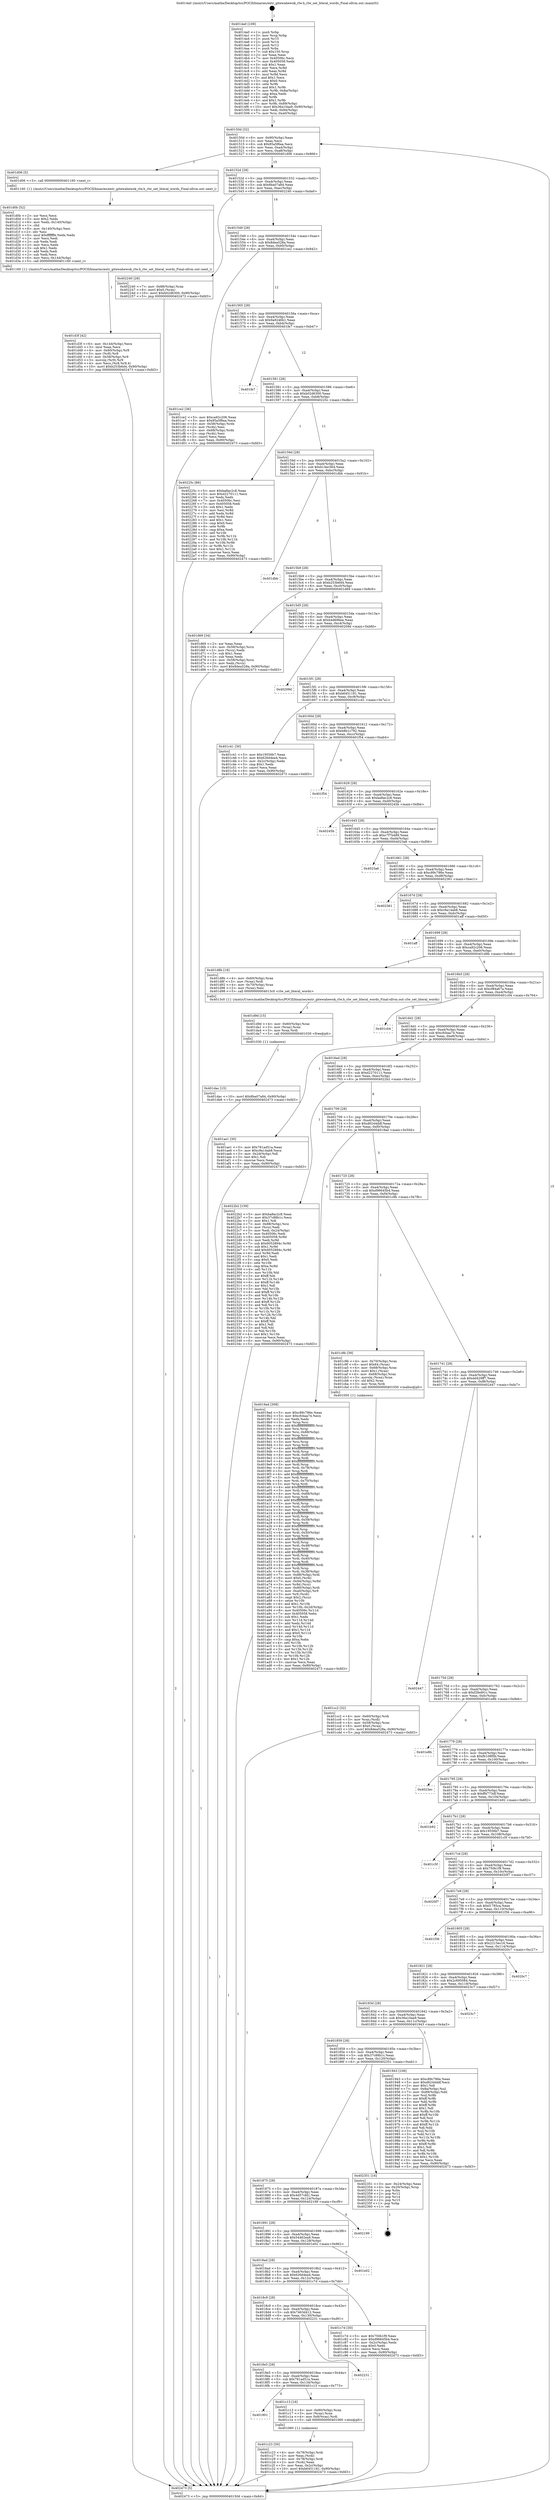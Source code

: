 digraph "0x4014a0" {
  label = "0x4014a0 (/mnt/c/Users/mathe/Desktop/tcc/POCII/binaries/extr_gitewahewok_rlw.h_rlw_set_literal_words_Final-ollvm.out::main(0))"
  labelloc = "t"
  node[shape=record]

  Entry [label="",width=0.3,height=0.3,shape=circle,fillcolor=black,style=filled]
  "0x40150d" [label="{
     0x40150d [32]\l
     | [instrs]\l
     &nbsp;&nbsp;0x40150d \<+6\>: mov -0x90(%rbp),%eax\l
     &nbsp;&nbsp;0x401513 \<+2\>: mov %eax,%ecx\l
     &nbsp;&nbsp;0x401515 \<+6\>: sub $0x85a5f6ea,%ecx\l
     &nbsp;&nbsp;0x40151b \<+6\>: mov %eax,-0xa4(%rbp)\l
     &nbsp;&nbsp;0x401521 \<+6\>: mov %ecx,-0xa8(%rbp)\l
     &nbsp;&nbsp;0x401527 \<+6\>: je 0000000000401d06 \<main+0x866\>\l
  }"]
  "0x401d06" [label="{
     0x401d06 [5]\l
     | [instrs]\l
     &nbsp;&nbsp;0x401d06 \<+5\>: call 0000000000401160 \<next_i\>\l
     | [calls]\l
     &nbsp;&nbsp;0x401160 \{1\} (/mnt/c/Users/mathe/Desktop/tcc/POCII/binaries/extr_gitewahewok_rlw.h_rlw_set_literal_words_Final-ollvm.out::next_i)\l
  }"]
  "0x40152d" [label="{
     0x40152d [28]\l
     | [instrs]\l
     &nbsp;&nbsp;0x40152d \<+5\>: jmp 0000000000401532 \<main+0x92\>\l
     &nbsp;&nbsp;0x401532 \<+6\>: mov -0xa4(%rbp),%eax\l
     &nbsp;&nbsp;0x401538 \<+5\>: sub $0x8ba07a84,%eax\l
     &nbsp;&nbsp;0x40153d \<+6\>: mov %eax,-0xac(%rbp)\l
     &nbsp;&nbsp;0x401543 \<+6\>: je 0000000000402240 \<main+0xda0\>\l
  }"]
  Exit [label="",width=0.3,height=0.3,shape=circle,fillcolor=black,style=filled,peripheries=2]
  "0x402240" [label="{
     0x402240 [28]\l
     | [instrs]\l
     &nbsp;&nbsp;0x402240 \<+7\>: mov -0x88(%rbp),%rax\l
     &nbsp;&nbsp;0x402247 \<+6\>: movl $0x0,(%rax)\l
     &nbsp;&nbsp;0x40224d \<+10\>: movl $0xb02d6300,-0x90(%rbp)\l
     &nbsp;&nbsp;0x402257 \<+5\>: jmp 0000000000402473 \<main+0xfd3\>\l
  }"]
  "0x401549" [label="{
     0x401549 [28]\l
     | [instrs]\l
     &nbsp;&nbsp;0x401549 \<+5\>: jmp 000000000040154e \<main+0xae\>\l
     &nbsp;&nbsp;0x40154e \<+6\>: mov -0xa4(%rbp),%eax\l
     &nbsp;&nbsp;0x401554 \<+5\>: sub $0x8dea528a,%eax\l
     &nbsp;&nbsp;0x401559 \<+6\>: mov %eax,-0xb0(%rbp)\l
     &nbsp;&nbsp;0x40155f \<+6\>: je 0000000000401ce2 \<main+0x842\>\l
  }"]
  "0x401dac" [label="{
     0x401dac [15]\l
     | [instrs]\l
     &nbsp;&nbsp;0x401dac \<+10\>: movl $0x8ba07a84,-0x90(%rbp)\l
     &nbsp;&nbsp;0x401db6 \<+5\>: jmp 0000000000402473 \<main+0xfd3\>\l
  }"]
  "0x401ce2" [label="{
     0x401ce2 [36]\l
     | [instrs]\l
     &nbsp;&nbsp;0x401ce2 \<+5\>: mov $0xca92c206,%eax\l
     &nbsp;&nbsp;0x401ce7 \<+5\>: mov $0x85a5f6ea,%ecx\l
     &nbsp;&nbsp;0x401cec \<+4\>: mov -0x58(%rbp),%rdx\l
     &nbsp;&nbsp;0x401cf0 \<+2\>: mov (%rdx),%esi\l
     &nbsp;&nbsp;0x401cf2 \<+4\>: mov -0x68(%rbp),%rdx\l
     &nbsp;&nbsp;0x401cf6 \<+2\>: cmp (%rdx),%esi\l
     &nbsp;&nbsp;0x401cf8 \<+3\>: cmovl %ecx,%eax\l
     &nbsp;&nbsp;0x401cfb \<+6\>: mov %eax,-0x90(%rbp)\l
     &nbsp;&nbsp;0x401d01 \<+5\>: jmp 0000000000402473 \<main+0xfd3\>\l
  }"]
  "0x401565" [label="{
     0x401565 [28]\l
     | [instrs]\l
     &nbsp;&nbsp;0x401565 \<+5\>: jmp 000000000040156a \<main+0xca\>\l
     &nbsp;&nbsp;0x40156a \<+6\>: mov -0xa4(%rbp),%eax\l
     &nbsp;&nbsp;0x401570 \<+5\>: sub $0x9a9246b1,%eax\l
     &nbsp;&nbsp;0x401575 \<+6\>: mov %eax,-0xb4(%rbp)\l
     &nbsp;&nbsp;0x40157b \<+6\>: je 0000000000401fe7 \<main+0xb47\>\l
  }"]
  "0x401d9d" [label="{
     0x401d9d [15]\l
     | [instrs]\l
     &nbsp;&nbsp;0x401d9d \<+4\>: mov -0x60(%rbp),%rax\l
     &nbsp;&nbsp;0x401da1 \<+3\>: mov (%rax),%rax\l
     &nbsp;&nbsp;0x401da4 \<+3\>: mov %rax,%rdi\l
     &nbsp;&nbsp;0x401da7 \<+5\>: call 0000000000401030 \<free@plt\>\l
     | [calls]\l
     &nbsp;&nbsp;0x401030 \{1\} (unknown)\l
  }"]
  "0x401fe7" [label="{
     0x401fe7\l
  }", style=dashed]
  "0x401581" [label="{
     0x401581 [28]\l
     | [instrs]\l
     &nbsp;&nbsp;0x401581 \<+5\>: jmp 0000000000401586 \<main+0xe6\>\l
     &nbsp;&nbsp;0x401586 \<+6\>: mov -0xa4(%rbp),%eax\l
     &nbsp;&nbsp;0x40158c \<+5\>: sub $0xb02d6300,%eax\l
     &nbsp;&nbsp;0x401591 \<+6\>: mov %eax,-0xb8(%rbp)\l
     &nbsp;&nbsp;0x401597 \<+6\>: je 000000000040225c \<main+0xdbc\>\l
  }"]
  "0x401d3f" [label="{
     0x401d3f [42]\l
     | [instrs]\l
     &nbsp;&nbsp;0x401d3f \<+6\>: mov -0x144(%rbp),%ecx\l
     &nbsp;&nbsp;0x401d45 \<+3\>: imul %eax,%ecx\l
     &nbsp;&nbsp;0x401d48 \<+4\>: mov -0x60(%rbp),%r8\l
     &nbsp;&nbsp;0x401d4c \<+3\>: mov (%r8),%r8\l
     &nbsp;&nbsp;0x401d4f \<+4\>: mov -0x58(%rbp),%r9\l
     &nbsp;&nbsp;0x401d53 \<+3\>: movslq (%r9),%r9\l
     &nbsp;&nbsp;0x401d56 \<+4\>: mov %ecx,(%r8,%r9,4)\l
     &nbsp;&nbsp;0x401d5a \<+10\>: movl $0xb253b6d4,-0x90(%rbp)\l
     &nbsp;&nbsp;0x401d64 \<+5\>: jmp 0000000000402473 \<main+0xfd3\>\l
  }"]
  "0x40225c" [label="{
     0x40225c [86]\l
     | [instrs]\l
     &nbsp;&nbsp;0x40225c \<+5\>: mov $0xba8ac2c8,%eax\l
     &nbsp;&nbsp;0x402261 \<+5\>: mov $0xd2270111,%ecx\l
     &nbsp;&nbsp;0x402266 \<+2\>: xor %edx,%edx\l
     &nbsp;&nbsp;0x402268 \<+7\>: mov 0x40506c,%esi\l
     &nbsp;&nbsp;0x40226f \<+7\>: mov 0x405058,%edi\l
     &nbsp;&nbsp;0x402276 \<+3\>: sub $0x1,%edx\l
     &nbsp;&nbsp;0x402279 \<+3\>: mov %esi,%r8d\l
     &nbsp;&nbsp;0x40227c \<+3\>: add %edx,%r8d\l
     &nbsp;&nbsp;0x40227f \<+4\>: imul %r8d,%esi\l
     &nbsp;&nbsp;0x402283 \<+3\>: and $0x1,%esi\l
     &nbsp;&nbsp;0x402286 \<+3\>: cmp $0x0,%esi\l
     &nbsp;&nbsp;0x402289 \<+4\>: sete %r9b\l
     &nbsp;&nbsp;0x40228d \<+3\>: cmp $0xa,%edi\l
     &nbsp;&nbsp;0x402290 \<+4\>: setl %r10b\l
     &nbsp;&nbsp;0x402294 \<+3\>: mov %r9b,%r11b\l
     &nbsp;&nbsp;0x402297 \<+3\>: and %r10b,%r11b\l
     &nbsp;&nbsp;0x40229a \<+3\>: xor %r10b,%r9b\l
     &nbsp;&nbsp;0x40229d \<+3\>: or %r9b,%r11b\l
     &nbsp;&nbsp;0x4022a0 \<+4\>: test $0x1,%r11b\l
     &nbsp;&nbsp;0x4022a4 \<+3\>: cmovne %ecx,%eax\l
     &nbsp;&nbsp;0x4022a7 \<+6\>: mov %eax,-0x90(%rbp)\l
     &nbsp;&nbsp;0x4022ad \<+5\>: jmp 0000000000402473 \<main+0xfd3\>\l
  }"]
  "0x40159d" [label="{
     0x40159d [28]\l
     | [instrs]\l
     &nbsp;&nbsp;0x40159d \<+5\>: jmp 00000000004015a2 \<main+0x102\>\l
     &nbsp;&nbsp;0x4015a2 \<+6\>: mov -0xa4(%rbp),%eax\l
     &nbsp;&nbsp;0x4015a8 \<+5\>: sub $0xb14ec564,%eax\l
     &nbsp;&nbsp;0x4015ad \<+6\>: mov %eax,-0xbc(%rbp)\l
     &nbsp;&nbsp;0x4015b3 \<+6\>: je 0000000000401dbb \<main+0x91b\>\l
  }"]
  "0x401d0b" [label="{
     0x401d0b [52]\l
     | [instrs]\l
     &nbsp;&nbsp;0x401d0b \<+2\>: xor %ecx,%ecx\l
     &nbsp;&nbsp;0x401d0d \<+5\>: mov $0x2,%edx\l
     &nbsp;&nbsp;0x401d12 \<+6\>: mov %edx,-0x140(%rbp)\l
     &nbsp;&nbsp;0x401d18 \<+1\>: cltd\l
     &nbsp;&nbsp;0x401d19 \<+6\>: mov -0x140(%rbp),%esi\l
     &nbsp;&nbsp;0x401d1f \<+2\>: idiv %esi\l
     &nbsp;&nbsp;0x401d21 \<+6\>: imul $0xfffffffe,%edx,%edx\l
     &nbsp;&nbsp;0x401d27 \<+2\>: mov %ecx,%edi\l
     &nbsp;&nbsp;0x401d29 \<+2\>: sub %edx,%edi\l
     &nbsp;&nbsp;0x401d2b \<+2\>: mov %ecx,%edx\l
     &nbsp;&nbsp;0x401d2d \<+3\>: sub $0x1,%edx\l
     &nbsp;&nbsp;0x401d30 \<+2\>: add %edx,%edi\l
     &nbsp;&nbsp;0x401d32 \<+2\>: sub %edi,%ecx\l
     &nbsp;&nbsp;0x401d34 \<+6\>: mov %ecx,-0x144(%rbp)\l
     &nbsp;&nbsp;0x401d3a \<+5\>: call 0000000000401160 \<next_i\>\l
     | [calls]\l
     &nbsp;&nbsp;0x401160 \{1\} (/mnt/c/Users/mathe/Desktop/tcc/POCII/binaries/extr_gitewahewok_rlw.h_rlw_set_literal_words_Final-ollvm.out::next_i)\l
  }"]
  "0x401dbb" [label="{
     0x401dbb\l
  }", style=dashed]
  "0x4015b9" [label="{
     0x4015b9 [28]\l
     | [instrs]\l
     &nbsp;&nbsp;0x4015b9 \<+5\>: jmp 00000000004015be \<main+0x11e\>\l
     &nbsp;&nbsp;0x4015be \<+6\>: mov -0xa4(%rbp),%eax\l
     &nbsp;&nbsp;0x4015c4 \<+5\>: sub $0xb253b6d4,%eax\l
     &nbsp;&nbsp;0x4015c9 \<+6\>: mov %eax,-0xc0(%rbp)\l
     &nbsp;&nbsp;0x4015cf \<+6\>: je 0000000000401d69 \<main+0x8c9\>\l
  }"]
  "0x401cc2" [label="{
     0x401cc2 [32]\l
     | [instrs]\l
     &nbsp;&nbsp;0x401cc2 \<+4\>: mov -0x60(%rbp),%rdi\l
     &nbsp;&nbsp;0x401cc6 \<+3\>: mov %rax,(%rdi)\l
     &nbsp;&nbsp;0x401cc9 \<+4\>: mov -0x58(%rbp),%rax\l
     &nbsp;&nbsp;0x401ccd \<+6\>: movl $0x0,(%rax)\l
     &nbsp;&nbsp;0x401cd3 \<+10\>: movl $0x8dea528a,-0x90(%rbp)\l
     &nbsp;&nbsp;0x401cdd \<+5\>: jmp 0000000000402473 \<main+0xfd3\>\l
  }"]
  "0x401d69" [label="{
     0x401d69 [34]\l
     | [instrs]\l
     &nbsp;&nbsp;0x401d69 \<+2\>: xor %eax,%eax\l
     &nbsp;&nbsp;0x401d6b \<+4\>: mov -0x58(%rbp),%rcx\l
     &nbsp;&nbsp;0x401d6f \<+2\>: mov (%rcx),%edx\l
     &nbsp;&nbsp;0x401d71 \<+3\>: sub $0x1,%eax\l
     &nbsp;&nbsp;0x401d74 \<+2\>: sub %eax,%edx\l
     &nbsp;&nbsp;0x401d76 \<+4\>: mov -0x58(%rbp),%rcx\l
     &nbsp;&nbsp;0x401d7a \<+2\>: mov %edx,(%rcx)\l
     &nbsp;&nbsp;0x401d7c \<+10\>: movl $0x8dea528a,-0x90(%rbp)\l
     &nbsp;&nbsp;0x401d86 \<+5\>: jmp 0000000000402473 \<main+0xfd3\>\l
  }"]
  "0x4015d5" [label="{
     0x4015d5 [28]\l
     | [instrs]\l
     &nbsp;&nbsp;0x4015d5 \<+5\>: jmp 00000000004015da \<main+0x13a\>\l
     &nbsp;&nbsp;0x4015da \<+6\>: mov -0xa4(%rbp),%eax\l
     &nbsp;&nbsp;0x4015e0 \<+5\>: sub $0xb4d69bee,%eax\l
     &nbsp;&nbsp;0x4015e5 \<+6\>: mov %eax,-0xc4(%rbp)\l
     &nbsp;&nbsp;0x4015eb \<+6\>: je 000000000040209d \<main+0xbfd\>\l
  }"]
  "0x401c23" [label="{
     0x401c23 [30]\l
     | [instrs]\l
     &nbsp;&nbsp;0x401c23 \<+4\>: mov -0x78(%rbp),%rdi\l
     &nbsp;&nbsp;0x401c27 \<+2\>: mov %eax,(%rdi)\l
     &nbsp;&nbsp;0x401c29 \<+4\>: mov -0x78(%rbp),%rdi\l
     &nbsp;&nbsp;0x401c2d \<+2\>: mov (%rdi),%eax\l
     &nbsp;&nbsp;0x401c2f \<+3\>: mov %eax,-0x2c(%rbp)\l
     &nbsp;&nbsp;0x401c32 \<+10\>: movl $0xb6451181,-0x90(%rbp)\l
     &nbsp;&nbsp;0x401c3c \<+5\>: jmp 0000000000402473 \<main+0xfd3\>\l
  }"]
  "0x40209d" [label="{
     0x40209d\l
  }", style=dashed]
  "0x4015f1" [label="{
     0x4015f1 [28]\l
     | [instrs]\l
     &nbsp;&nbsp;0x4015f1 \<+5\>: jmp 00000000004015f6 \<main+0x156\>\l
     &nbsp;&nbsp;0x4015f6 \<+6\>: mov -0xa4(%rbp),%eax\l
     &nbsp;&nbsp;0x4015fc \<+5\>: sub $0xb6451181,%eax\l
     &nbsp;&nbsp;0x401601 \<+6\>: mov %eax,-0xc8(%rbp)\l
     &nbsp;&nbsp;0x401607 \<+6\>: je 0000000000401c41 \<main+0x7a1\>\l
  }"]
  "0x401901" [label="{
     0x401901\l
  }", style=dashed]
  "0x401c41" [label="{
     0x401c41 [30]\l
     | [instrs]\l
     &nbsp;&nbsp;0x401c41 \<+5\>: mov $0x19556b7,%eax\l
     &nbsp;&nbsp;0x401c46 \<+5\>: mov $0x626d4ea4,%ecx\l
     &nbsp;&nbsp;0x401c4b \<+3\>: mov -0x2c(%rbp),%edx\l
     &nbsp;&nbsp;0x401c4e \<+3\>: cmp $0x1,%edx\l
     &nbsp;&nbsp;0x401c51 \<+3\>: cmovl %ecx,%eax\l
     &nbsp;&nbsp;0x401c54 \<+6\>: mov %eax,-0x90(%rbp)\l
     &nbsp;&nbsp;0x401c5a \<+5\>: jmp 0000000000402473 \<main+0xfd3\>\l
  }"]
  "0x40160d" [label="{
     0x40160d [28]\l
     | [instrs]\l
     &nbsp;&nbsp;0x40160d \<+5\>: jmp 0000000000401612 \<main+0x172\>\l
     &nbsp;&nbsp;0x401612 \<+6\>: mov -0xa4(%rbp),%eax\l
     &nbsp;&nbsp;0x401618 \<+5\>: sub $0xb8b1c792,%eax\l
     &nbsp;&nbsp;0x40161d \<+6\>: mov %eax,-0xcc(%rbp)\l
     &nbsp;&nbsp;0x401623 \<+6\>: je 0000000000401f54 \<main+0xab4\>\l
  }"]
  "0x401c13" [label="{
     0x401c13 [16]\l
     | [instrs]\l
     &nbsp;&nbsp;0x401c13 \<+4\>: mov -0x80(%rbp),%rax\l
     &nbsp;&nbsp;0x401c17 \<+3\>: mov (%rax),%rax\l
     &nbsp;&nbsp;0x401c1a \<+4\>: mov 0x8(%rax),%rdi\l
     &nbsp;&nbsp;0x401c1e \<+5\>: call 0000000000401060 \<atoi@plt\>\l
     | [calls]\l
     &nbsp;&nbsp;0x401060 \{1\} (unknown)\l
  }"]
  "0x401f54" [label="{
     0x401f54\l
  }", style=dashed]
  "0x401629" [label="{
     0x401629 [28]\l
     | [instrs]\l
     &nbsp;&nbsp;0x401629 \<+5\>: jmp 000000000040162e \<main+0x18e\>\l
     &nbsp;&nbsp;0x40162e \<+6\>: mov -0xa4(%rbp),%eax\l
     &nbsp;&nbsp;0x401634 \<+5\>: sub $0xba8ac2c8,%eax\l
     &nbsp;&nbsp;0x401639 \<+6\>: mov %eax,-0xd0(%rbp)\l
     &nbsp;&nbsp;0x40163f \<+6\>: je 000000000040245b \<main+0xfbb\>\l
  }"]
  "0x4018e5" [label="{
     0x4018e5 [28]\l
     | [instrs]\l
     &nbsp;&nbsp;0x4018e5 \<+5\>: jmp 00000000004018ea \<main+0x44a\>\l
     &nbsp;&nbsp;0x4018ea \<+6\>: mov -0xa4(%rbp),%eax\l
     &nbsp;&nbsp;0x4018f0 \<+5\>: sub $0x781ad51a,%eax\l
     &nbsp;&nbsp;0x4018f5 \<+6\>: mov %eax,-0x134(%rbp)\l
     &nbsp;&nbsp;0x4018fb \<+6\>: je 0000000000401c13 \<main+0x773\>\l
  }"]
  "0x40245b" [label="{
     0x40245b\l
  }", style=dashed]
  "0x401645" [label="{
     0x401645 [28]\l
     | [instrs]\l
     &nbsp;&nbsp;0x401645 \<+5\>: jmp 000000000040164a \<main+0x1aa\>\l
     &nbsp;&nbsp;0x40164a \<+6\>: mov -0xa4(%rbp),%eax\l
     &nbsp;&nbsp;0x401650 \<+5\>: sub $0xc7f7b489,%eax\l
     &nbsp;&nbsp;0x401655 \<+6\>: mov %eax,-0xd4(%rbp)\l
     &nbsp;&nbsp;0x40165b \<+6\>: je 00000000004023a6 \<main+0xf06\>\l
  }"]
  "0x402231" [label="{
     0x402231\l
  }", style=dashed]
  "0x4023a6" [label="{
     0x4023a6\l
  }", style=dashed]
  "0x401661" [label="{
     0x401661 [28]\l
     | [instrs]\l
     &nbsp;&nbsp;0x401661 \<+5\>: jmp 0000000000401666 \<main+0x1c6\>\l
     &nbsp;&nbsp;0x401666 \<+6\>: mov -0xa4(%rbp),%eax\l
     &nbsp;&nbsp;0x40166c \<+5\>: sub $0xc89c786e,%eax\l
     &nbsp;&nbsp;0x401671 \<+6\>: mov %eax,-0xd8(%rbp)\l
     &nbsp;&nbsp;0x401677 \<+6\>: je 0000000000402361 \<main+0xec1\>\l
  }"]
  "0x4018c9" [label="{
     0x4018c9 [28]\l
     | [instrs]\l
     &nbsp;&nbsp;0x4018c9 \<+5\>: jmp 00000000004018ce \<main+0x42e\>\l
     &nbsp;&nbsp;0x4018ce \<+6\>: mov -0xa4(%rbp),%eax\l
     &nbsp;&nbsp;0x4018d4 \<+5\>: sub $0x7463d412,%eax\l
     &nbsp;&nbsp;0x4018d9 \<+6\>: mov %eax,-0x130(%rbp)\l
     &nbsp;&nbsp;0x4018df \<+6\>: je 0000000000402231 \<main+0xd91\>\l
  }"]
  "0x402361" [label="{
     0x402361\l
  }", style=dashed]
  "0x40167d" [label="{
     0x40167d [28]\l
     | [instrs]\l
     &nbsp;&nbsp;0x40167d \<+5\>: jmp 0000000000401682 \<main+0x1e2\>\l
     &nbsp;&nbsp;0x401682 \<+6\>: mov -0xa4(%rbp),%eax\l
     &nbsp;&nbsp;0x401688 \<+5\>: sub $0xc9a14ab8,%eax\l
     &nbsp;&nbsp;0x40168d \<+6\>: mov %eax,-0xdc(%rbp)\l
     &nbsp;&nbsp;0x401693 \<+6\>: je 0000000000401aff \<main+0x65f\>\l
  }"]
  "0x401c7d" [label="{
     0x401c7d [30]\l
     | [instrs]\l
     &nbsp;&nbsp;0x401c7d \<+5\>: mov $0x750b1f9,%eax\l
     &nbsp;&nbsp;0x401c82 \<+5\>: mov $0xd96645b4,%ecx\l
     &nbsp;&nbsp;0x401c87 \<+3\>: mov -0x2c(%rbp),%edx\l
     &nbsp;&nbsp;0x401c8a \<+3\>: cmp $0x0,%edx\l
     &nbsp;&nbsp;0x401c8d \<+3\>: cmove %ecx,%eax\l
     &nbsp;&nbsp;0x401c90 \<+6\>: mov %eax,-0x90(%rbp)\l
     &nbsp;&nbsp;0x401c96 \<+5\>: jmp 0000000000402473 \<main+0xfd3\>\l
  }"]
  "0x401aff" [label="{
     0x401aff\l
  }", style=dashed]
  "0x401699" [label="{
     0x401699 [28]\l
     | [instrs]\l
     &nbsp;&nbsp;0x401699 \<+5\>: jmp 000000000040169e \<main+0x1fe\>\l
     &nbsp;&nbsp;0x40169e \<+6\>: mov -0xa4(%rbp),%eax\l
     &nbsp;&nbsp;0x4016a4 \<+5\>: sub $0xca92c206,%eax\l
     &nbsp;&nbsp;0x4016a9 \<+6\>: mov %eax,-0xe0(%rbp)\l
     &nbsp;&nbsp;0x4016af \<+6\>: je 0000000000401d8b \<main+0x8eb\>\l
  }"]
  "0x4018ad" [label="{
     0x4018ad [28]\l
     | [instrs]\l
     &nbsp;&nbsp;0x4018ad \<+5\>: jmp 00000000004018b2 \<main+0x412\>\l
     &nbsp;&nbsp;0x4018b2 \<+6\>: mov -0xa4(%rbp),%eax\l
     &nbsp;&nbsp;0x4018b8 \<+5\>: sub $0x626d4ea4,%eax\l
     &nbsp;&nbsp;0x4018bd \<+6\>: mov %eax,-0x12c(%rbp)\l
     &nbsp;&nbsp;0x4018c3 \<+6\>: je 0000000000401c7d \<main+0x7dd\>\l
  }"]
  "0x401d8b" [label="{
     0x401d8b [18]\l
     | [instrs]\l
     &nbsp;&nbsp;0x401d8b \<+4\>: mov -0x60(%rbp),%rax\l
     &nbsp;&nbsp;0x401d8f \<+3\>: mov (%rax),%rdi\l
     &nbsp;&nbsp;0x401d92 \<+4\>: mov -0x70(%rbp),%rax\l
     &nbsp;&nbsp;0x401d96 \<+2\>: mov (%rax),%esi\l
     &nbsp;&nbsp;0x401d98 \<+5\>: call 00000000004013c0 \<rlw_set_literal_words\>\l
     | [calls]\l
     &nbsp;&nbsp;0x4013c0 \{1\} (/mnt/c/Users/mathe/Desktop/tcc/POCII/binaries/extr_gitewahewok_rlw.h_rlw_set_literal_words_Final-ollvm.out::rlw_set_literal_words)\l
  }"]
  "0x4016b5" [label="{
     0x4016b5 [28]\l
     | [instrs]\l
     &nbsp;&nbsp;0x4016b5 \<+5\>: jmp 00000000004016ba \<main+0x21a\>\l
     &nbsp;&nbsp;0x4016ba \<+6\>: mov -0xa4(%rbp),%eax\l
     &nbsp;&nbsp;0x4016c0 \<+5\>: sub $0xcf84a67a,%eax\l
     &nbsp;&nbsp;0x4016c5 \<+6\>: mov %eax,-0xe4(%rbp)\l
     &nbsp;&nbsp;0x4016cb \<+6\>: je 0000000000401c04 \<main+0x764\>\l
  }"]
  "0x401e02" [label="{
     0x401e02\l
  }", style=dashed]
  "0x401c04" [label="{
     0x401c04\l
  }", style=dashed]
  "0x4016d1" [label="{
     0x4016d1 [28]\l
     | [instrs]\l
     &nbsp;&nbsp;0x4016d1 \<+5\>: jmp 00000000004016d6 \<main+0x236\>\l
     &nbsp;&nbsp;0x4016d6 \<+6\>: mov -0xa4(%rbp),%eax\l
     &nbsp;&nbsp;0x4016dc \<+5\>: sub $0xcfcbaa74,%eax\l
     &nbsp;&nbsp;0x4016e1 \<+6\>: mov %eax,-0xe8(%rbp)\l
     &nbsp;&nbsp;0x4016e7 \<+6\>: je 0000000000401ae1 \<main+0x641\>\l
  }"]
  "0x401891" [label="{
     0x401891 [28]\l
     | [instrs]\l
     &nbsp;&nbsp;0x401891 \<+5\>: jmp 0000000000401896 \<main+0x3f6\>\l
     &nbsp;&nbsp;0x401896 \<+6\>: mov -0xa4(%rbp),%eax\l
     &nbsp;&nbsp;0x40189c \<+5\>: sub $0x54462ea9,%eax\l
     &nbsp;&nbsp;0x4018a1 \<+6\>: mov %eax,-0x128(%rbp)\l
     &nbsp;&nbsp;0x4018a7 \<+6\>: je 0000000000401e02 \<main+0x962\>\l
  }"]
  "0x401ae1" [label="{
     0x401ae1 [30]\l
     | [instrs]\l
     &nbsp;&nbsp;0x401ae1 \<+5\>: mov $0x781ad51a,%eax\l
     &nbsp;&nbsp;0x401ae6 \<+5\>: mov $0xc9a14ab8,%ecx\l
     &nbsp;&nbsp;0x401aeb \<+3\>: mov -0x2d(%rbp),%dl\l
     &nbsp;&nbsp;0x401aee \<+3\>: test $0x1,%dl\l
     &nbsp;&nbsp;0x401af1 \<+3\>: cmovne %ecx,%eax\l
     &nbsp;&nbsp;0x401af4 \<+6\>: mov %eax,-0x90(%rbp)\l
     &nbsp;&nbsp;0x401afa \<+5\>: jmp 0000000000402473 \<main+0xfd3\>\l
  }"]
  "0x4016ed" [label="{
     0x4016ed [28]\l
     | [instrs]\l
     &nbsp;&nbsp;0x4016ed \<+5\>: jmp 00000000004016f2 \<main+0x252\>\l
     &nbsp;&nbsp;0x4016f2 \<+6\>: mov -0xa4(%rbp),%eax\l
     &nbsp;&nbsp;0x4016f8 \<+5\>: sub $0xd2270111,%eax\l
     &nbsp;&nbsp;0x4016fd \<+6\>: mov %eax,-0xec(%rbp)\l
     &nbsp;&nbsp;0x401703 \<+6\>: je 00000000004022b2 \<main+0xe12\>\l
  }"]
  "0x402199" [label="{
     0x402199\l
  }", style=dashed]
  "0x4022b2" [label="{
     0x4022b2 [159]\l
     | [instrs]\l
     &nbsp;&nbsp;0x4022b2 \<+5\>: mov $0xba8ac2c8,%eax\l
     &nbsp;&nbsp;0x4022b7 \<+5\>: mov $0x37c88b1c,%ecx\l
     &nbsp;&nbsp;0x4022bc \<+2\>: mov $0x1,%dl\l
     &nbsp;&nbsp;0x4022be \<+7\>: mov -0x88(%rbp),%rsi\l
     &nbsp;&nbsp;0x4022c5 \<+2\>: mov (%rsi),%edi\l
     &nbsp;&nbsp;0x4022c7 \<+3\>: mov %edi,-0x24(%rbp)\l
     &nbsp;&nbsp;0x4022ca \<+7\>: mov 0x40506c,%edi\l
     &nbsp;&nbsp;0x4022d1 \<+8\>: mov 0x405058,%r8d\l
     &nbsp;&nbsp;0x4022d9 \<+3\>: mov %edi,%r9d\l
     &nbsp;&nbsp;0x4022dc \<+7\>: sub $0x6052894c,%r9d\l
     &nbsp;&nbsp;0x4022e3 \<+4\>: sub $0x1,%r9d\l
     &nbsp;&nbsp;0x4022e7 \<+7\>: add $0x6052894c,%r9d\l
     &nbsp;&nbsp;0x4022ee \<+4\>: imul %r9d,%edi\l
     &nbsp;&nbsp;0x4022f2 \<+3\>: and $0x1,%edi\l
     &nbsp;&nbsp;0x4022f5 \<+3\>: cmp $0x0,%edi\l
     &nbsp;&nbsp;0x4022f8 \<+4\>: sete %r10b\l
     &nbsp;&nbsp;0x4022fc \<+4\>: cmp $0xa,%r8d\l
     &nbsp;&nbsp;0x402300 \<+4\>: setl %r11b\l
     &nbsp;&nbsp;0x402304 \<+3\>: mov %r10b,%bl\l
     &nbsp;&nbsp;0x402307 \<+3\>: xor $0xff,%bl\l
     &nbsp;&nbsp;0x40230a \<+3\>: mov %r11b,%r14b\l
     &nbsp;&nbsp;0x40230d \<+4\>: xor $0xff,%r14b\l
     &nbsp;&nbsp;0x402311 \<+3\>: xor $0x1,%dl\l
     &nbsp;&nbsp;0x402314 \<+3\>: mov %bl,%r15b\l
     &nbsp;&nbsp;0x402317 \<+4\>: and $0xff,%r15b\l
     &nbsp;&nbsp;0x40231b \<+3\>: and %dl,%r10b\l
     &nbsp;&nbsp;0x40231e \<+3\>: mov %r14b,%r12b\l
     &nbsp;&nbsp;0x402321 \<+4\>: and $0xff,%r12b\l
     &nbsp;&nbsp;0x402325 \<+3\>: and %dl,%r11b\l
     &nbsp;&nbsp;0x402328 \<+3\>: or %r10b,%r15b\l
     &nbsp;&nbsp;0x40232b \<+3\>: or %r11b,%r12b\l
     &nbsp;&nbsp;0x40232e \<+3\>: xor %r12b,%r15b\l
     &nbsp;&nbsp;0x402331 \<+3\>: or %r14b,%bl\l
     &nbsp;&nbsp;0x402334 \<+3\>: xor $0xff,%bl\l
     &nbsp;&nbsp;0x402337 \<+3\>: or $0x1,%dl\l
     &nbsp;&nbsp;0x40233a \<+2\>: and %dl,%bl\l
     &nbsp;&nbsp;0x40233c \<+3\>: or %bl,%r15b\l
     &nbsp;&nbsp;0x40233f \<+4\>: test $0x1,%r15b\l
     &nbsp;&nbsp;0x402343 \<+3\>: cmovne %ecx,%eax\l
     &nbsp;&nbsp;0x402346 \<+6\>: mov %eax,-0x90(%rbp)\l
     &nbsp;&nbsp;0x40234c \<+5\>: jmp 0000000000402473 \<main+0xfd3\>\l
  }"]
  "0x401709" [label="{
     0x401709 [28]\l
     | [instrs]\l
     &nbsp;&nbsp;0x401709 \<+5\>: jmp 000000000040170e \<main+0x26e\>\l
     &nbsp;&nbsp;0x40170e \<+6\>: mov -0xa4(%rbp),%eax\l
     &nbsp;&nbsp;0x401714 \<+5\>: sub $0xd6244ddf,%eax\l
     &nbsp;&nbsp;0x401719 \<+6\>: mov %eax,-0xf0(%rbp)\l
     &nbsp;&nbsp;0x40171f \<+6\>: je 00000000004019ad \<main+0x50d\>\l
  }"]
  "0x401875" [label="{
     0x401875 [28]\l
     | [instrs]\l
     &nbsp;&nbsp;0x401875 \<+5\>: jmp 000000000040187a \<main+0x3da\>\l
     &nbsp;&nbsp;0x40187a \<+6\>: mov -0xa4(%rbp),%eax\l
     &nbsp;&nbsp;0x401880 \<+5\>: sub $0x4d57cfd1,%eax\l
     &nbsp;&nbsp;0x401885 \<+6\>: mov %eax,-0x124(%rbp)\l
     &nbsp;&nbsp;0x40188b \<+6\>: je 0000000000402199 \<main+0xcf9\>\l
  }"]
  "0x4019ad" [label="{
     0x4019ad [308]\l
     | [instrs]\l
     &nbsp;&nbsp;0x4019ad \<+5\>: mov $0xc89c786e,%eax\l
     &nbsp;&nbsp;0x4019b2 \<+5\>: mov $0xcfcbaa74,%ecx\l
     &nbsp;&nbsp;0x4019b7 \<+2\>: xor %edx,%edx\l
     &nbsp;&nbsp;0x4019b9 \<+3\>: mov %rsp,%rsi\l
     &nbsp;&nbsp;0x4019bc \<+4\>: add $0xfffffffffffffff0,%rsi\l
     &nbsp;&nbsp;0x4019c0 \<+3\>: mov %rsi,%rsp\l
     &nbsp;&nbsp;0x4019c3 \<+7\>: mov %rsi,-0x88(%rbp)\l
     &nbsp;&nbsp;0x4019ca \<+3\>: mov %rsp,%rsi\l
     &nbsp;&nbsp;0x4019cd \<+4\>: add $0xfffffffffffffff0,%rsi\l
     &nbsp;&nbsp;0x4019d1 \<+3\>: mov %rsi,%rsp\l
     &nbsp;&nbsp;0x4019d4 \<+3\>: mov %rsp,%rdi\l
     &nbsp;&nbsp;0x4019d7 \<+4\>: add $0xfffffffffffffff0,%rdi\l
     &nbsp;&nbsp;0x4019db \<+3\>: mov %rdi,%rsp\l
     &nbsp;&nbsp;0x4019de \<+4\>: mov %rdi,-0x80(%rbp)\l
     &nbsp;&nbsp;0x4019e2 \<+3\>: mov %rsp,%rdi\l
     &nbsp;&nbsp;0x4019e5 \<+4\>: add $0xfffffffffffffff0,%rdi\l
     &nbsp;&nbsp;0x4019e9 \<+3\>: mov %rdi,%rsp\l
     &nbsp;&nbsp;0x4019ec \<+4\>: mov %rdi,-0x78(%rbp)\l
     &nbsp;&nbsp;0x4019f0 \<+3\>: mov %rsp,%rdi\l
     &nbsp;&nbsp;0x4019f3 \<+4\>: add $0xfffffffffffffff0,%rdi\l
     &nbsp;&nbsp;0x4019f7 \<+3\>: mov %rdi,%rsp\l
     &nbsp;&nbsp;0x4019fa \<+4\>: mov %rdi,-0x70(%rbp)\l
     &nbsp;&nbsp;0x4019fe \<+3\>: mov %rsp,%rdi\l
     &nbsp;&nbsp;0x401a01 \<+4\>: add $0xfffffffffffffff0,%rdi\l
     &nbsp;&nbsp;0x401a05 \<+3\>: mov %rdi,%rsp\l
     &nbsp;&nbsp;0x401a08 \<+4\>: mov %rdi,-0x68(%rbp)\l
     &nbsp;&nbsp;0x401a0c \<+3\>: mov %rsp,%rdi\l
     &nbsp;&nbsp;0x401a0f \<+4\>: add $0xfffffffffffffff0,%rdi\l
     &nbsp;&nbsp;0x401a13 \<+3\>: mov %rdi,%rsp\l
     &nbsp;&nbsp;0x401a16 \<+4\>: mov %rdi,-0x60(%rbp)\l
     &nbsp;&nbsp;0x401a1a \<+3\>: mov %rsp,%rdi\l
     &nbsp;&nbsp;0x401a1d \<+4\>: add $0xfffffffffffffff0,%rdi\l
     &nbsp;&nbsp;0x401a21 \<+3\>: mov %rdi,%rsp\l
     &nbsp;&nbsp;0x401a24 \<+4\>: mov %rdi,-0x58(%rbp)\l
     &nbsp;&nbsp;0x401a28 \<+3\>: mov %rsp,%rdi\l
     &nbsp;&nbsp;0x401a2b \<+4\>: add $0xfffffffffffffff0,%rdi\l
     &nbsp;&nbsp;0x401a2f \<+3\>: mov %rdi,%rsp\l
     &nbsp;&nbsp;0x401a32 \<+4\>: mov %rdi,-0x50(%rbp)\l
     &nbsp;&nbsp;0x401a36 \<+3\>: mov %rsp,%rdi\l
     &nbsp;&nbsp;0x401a39 \<+4\>: add $0xfffffffffffffff0,%rdi\l
     &nbsp;&nbsp;0x401a3d \<+3\>: mov %rdi,%rsp\l
     &nbsp;&nbsp;0x401a40 \<+4\>: mov %rdi,-0x48(%rbp)\l
     &nbsp;&nbsp;0x401a44 \<+3\>: mov %rsp,%rdi\l
     &nbsp;&nbsp;0x401a47 \<+4\>: add $0xfffffffffffffff0,%rdi\l
     &nbsp;&nbsp;0x401a4b \<+3\>: mov %rdi,%rsp\l
     &nbsp;&nbsp;0x401a4e \<+4\>: mov %rdi,-0x40(%rbp)\l
     &nbsp;&nbsp;0x401a52 \<+3\>: mov %rsp,%rdi\l
     &nbsp;&nbsp;0x401a55 \<+4\>: add $0xfffffffffffffff0,%rdi\l
     &nbsp;&nbsp;0x401a59 \<+3\>: mov %rdi,%rsp\l
     &nbsp;&nbsp;0x401a5c \<+4\>: mov %rdi,-0x38(%rbp)\l
     &nbsp;&nbsp;0x401a60 \<+7\>: mov -0x88(%rbp),%rdi\l
     &nbsp;&nbsp;0x401a67 \<+6\>: movl $0x0,(%rdi)\l
     &nbsp;&nbsp;0x401a6d \<+7\>: mov -0x94(%rbp),%r8d\l
     &nbsp;&nbsp;0x401a74 \<+3\>: mov %r8d,(%rsi)\l
     &nbsp;&nbsp;0x401a77 \<+4\>: mov -0x80(%rbp),%rdi\l
     &nbsp;&nbsp;0x401a7b \<+7\>: mov -0xa0(%rbp),%r9\l
     &nbsp;&nbsp;0x401a82 \<+3\>: mov %r9,(%rdi)\l
     &nbsp;&nbsp;0x401a85 \<+3\>: cmpl $0x2,(%rsi)\l
     &nbsp;&nbsp;0x401a88 \<+4\>: setne %r10b\l
     &nbsp;&nbsp;0x401a8c \<+4\>: and $0x1,%r10b\l
     &nbsp;&nbsp;0x401a90 \<+4\>: mov %r10b,-0x2d(%rbp)\l
     &nbsp;&nbsp;0x401a94 \<+8\>: mov 0x40506c,%r11d\l
     &nbsp;&nbsp;0x401a9c \<+7\>: mov 0x405058,%ebx\l
     &nbsp;&nbsp;0x401aa3 \<+3\>: sub $0x1,%edx\l
     &nbsp;&nbsp;0x401aa6 \<+3\>: mov %r11d,%r14d\l
     &nbsp;&nbsp;0x401aa9 \<+3\>: add %edx,%r14d\l
     &nbsp;&nbsp;0x401aac \<+4\>: imul %r14d,%r11d\l
     &nbsp;&nbsp;0x401ab0 \<+4\>: and $0x1,%r11d\l
     &nbsp;&nbsp;0x401ab4 \<+4\>: cmp $0x0,%r11d\l
     &nbsp;&nbsp;0x401ab8 \<+4\>: sete %r10b\l
     &nbsp;&nbsp;0x401abc \<+3\>: cmp $0xa,%ebx\l
     &nbsp;&nbsp;0x401abf \<+4\>: setl %r15b\l
     &nbsp;&nbsp;0x401ac3 \<+3\>: mov %r10b,%r12b\l
     &nbsp;&nbsp;0x401ac6 \<+3\>: and %r15b,%r12b\l
     &nbsp;&nbsp;0x401ac9 \<+3\>: xor %r15b,%r10b\l
     &nbsp;&nbsp;0x401acc \<+3\>: or %r10b,%r12b\l
     &nbsp;&nbsp;0x401acf \<+4\>: test $0x1,%r12b\l
     &nbsp;&nbsp;0x401ad3 \<+3\>: cmovne %ecx,%eax\l
     &nbsp;&nbsp;0x401ad6 \<+6\>: mov %eax,-0x90(%rbp)\l
     &nbsp;&nbsp;0x401adc \<+5\>: jmp 0000000000402473 \<main+0xfd3\>\l
  }"]
  "0x401725" [label="{
     0x401725 [28]\l
     | [instrs]\l
     &nbsp;&nbsp;0x401725 \<+5\>: jmp 000000000040172a \<main+0x28a\>\l
     &nbsp;&nbsp;0x40172a \<+6\>: mov -0xa4(%rbp),%eax\l
     &nbsp;&nbsp;0x401730 \<+5\>: sub $0xd96645b4,%eax\l
     &nbsp;&nbsp;0x401735 \<+6\>: mov %eax,-0xf4(%rbp)\l
     &nbsp;&nbsp;0x40173b \<+6\>: je 0000000000401c9b \<main+0x7fb\>\l
  }"]
  "0x402351" [label="{
     0x402351 [16]\l
     | [instrs]\l
     &nbsp;&nbsp;0x402351 \<+3\>: mov -0x24(%rbp),%eax\l
     &nbsp;&nbsp;0x402354 \<+4\>: lea -0x20(%rbp),%rsp\l
     &nbsp;&nbsp;0x402358 \<+1\>: pop %rbx\l
     &nbsp;&nbsp;0x402359 \<+2\>: pop %r12\l
     &nbsp;&nbsp;0x40235b \<+2\>: pop %r14\l
     &nbsp;&nbsp;0x40235d \<+2\>: pop %r15\l
     &nbsp;&nbsp;0x40235f \<+1\>: pop %rbp\l
     &nbsp;&nbsp;0x402360 \<+1\>: ret\l
  }"]
  "0x401c9b" [label="{
     0x401c9b [39]\l
     | [instrs]\l
     &nbsp;&nbsp;0x401c9b \<+4\>: mov -0x70(%rbp),%rax\l
     &nbsp;&nbsp;0x401c9f \<+6\>: movl $0x64,(%rax)\l
     &nbsp;&nbsp;0x401ca5 \<+4\>: mov -0x68(%rbp),%rax\l
     &nbsp;&nbsp;0x401ca9 \<+6\>: movl $0x1,(%rax)\l
     &nbsp;&nbsp;0x401caf \<+4\>: mov -0x68(%rbp),%rax\l
     &nbsp;&nbsp;0x401cb3 \<+3\>: movslq (%rax),%rax\l
     &nbsp;&nbsp;0x401cb6 \<+4\>: shl $0x2,%rax\l
     &nbsp;&nbsp;0x401cba \<+3\>: mov %rax,%rdi\l
     &nbsp;&nbsp;0x401cbd \<+5\>: call 0000000000401050 \<malloc@plt\>\l
     | [calls]\l
     &nbsp;&nbsp;0x401050 \{1\} (unknown)\l
  }"]
  "0x401741" [label="{
     0x401741 [28]\l
     | [instrs]\l
     &nbsp;&nbsp;0x401741 \<+5\>: jmp 0000000000401746 \<main+0x2a6\>\l
     &nbsp;&nbsp;0x401746 \<+6\>: mov -0xa4(%rbp),%eax\l
     &nbsp;&nbsp;0x40174c \<+5\>: sub $0xdd429ff7,%eax\l
     &nbsp;&nbsp;0x401751 \<+6\>: mov %eax,-0xf8(%rbp)\l
     &nbsp;&nbsp;0x401757 \<+6\>: je 0000000000402447 \<main+0xfa7\>\l
  }"]
  "0x4014a0" [label="{
     0x4014a0 [109]\l
     | [instrs]\l
     &nbsp;&nbsp;0x4014a0 \<+1\>: push %rbp\l
     &nbsp;&nbsp;0x4014a1 \<+3\>: mov %rsp,%rbp\l
     &nbsp;&nbsp;0x4014a4 \<+2\>: push %r15\l
     &nbsp;&nbsp;0x4014a6 \<+2\>: push %r14\l
     &nbsp;&nbsp;0x4014a8 \<+2\>: push %r12\l
     &nbsp;&nbsp;0x4014aa \<+1\>: push %rbx\l
     &nbsp;&nbsp;0x4014ab \<+7\>: sub $0x150,%rsp\l
     &nbsp;&nbsp;0x4014b2 \<+2\>: xor %eax,%eax\l
     &nbsp;&nbsp;0x4014b4 \<+7\>: mov 0x40506c,%ecx\l
     &nbsp;&nbsp;0x4014bb \<+7\>: mov 0x405058,%edx\l
     &nbsp;&nbsp;0x4014c2 \<+3\>: sub $0x1,%eax\l
     &nbsp;&nbsp;0x4014c5 \<+3\>: mov %ecx,%r8d\l
     &nbsp;&nbsp;0x4014c8 \<+3\>: add %eax,%r8d\l
     &nbsp;&nbsp;0x4014cb \<+4\>: imul %r8d,%ecx\l
     &nbsp;&nbsp;0x4014cf \<+3\>: and $0x1,%ecx\l
     &nbsp;&nbsp;0x4014d2 \<+3\>: cmp $0x0,%ecx\l
     &nbsp;&nbsp;0x4014d5 \<+4\>: sete %r9b\l
     &nbsp;&nbsp;0x4014d9 \<+4\>: and $0x1,%r9b\l
     &nbsp;&nbsp;0x4014dd \<+7\>: mov %r9b,-0x8a(%rbp)\l
     &nbsp;&nbsp;0x4014e4 \<+3\>: cmp $0xa,%edx\l
     &nbsp;&nbsp;0x4014e7 \<+4\>: setl %r9b\l
     &nbsp;&nbsp;0x4014eb \<+4\>: and $0x1,%r9b\l
     &nbsp;&nbsp;0x4014ef \<+7\>: mov %r9b,-0x89(%rbp)\l
     &nbsp;&nbsp;0x4014f6 \<+10\>: movl $0x36a10aa9,-0x90(%rbp)\l
     &nbsp;&nbsp;0x401500 \<+6\>: mov %edi,-0x94(%rbp)\l
     &nbsp;&nbsp;0x401506 \<+7\>: mov %rsi,-0xa0(%rbp)\l
  }"]
  "0x402447" [label="{
     0x402447\l
  }", style=dashed]
  "0x40175d" [label="{
     0x40175d [28]\l
     | [instrs]\l
     &nbsp;&nbsp;0x40175d \<+5\>: jmp 0000000000401762 \<main+0x2c2\>\l
     &nbsp;&nbsp;0x401762 \<+6\>: mov -0xa4(%rbp),%eax\l
     &nbsp;&nbsp;0x401768 \<+5\>: sub $0xf2fed91c,%eax\l
     &nbsp;&nbsp;0x40176d \<+6\>: mov %eax,-0xfc(%rbp)\l
     &nbsp;&nbsp;0x401773 \<+6\>: je 0000000000401e8b \<main+0x9eb\>\l
  }"]
  "0x402473" [label="{
     0x402473 [5]\l
     | [instrs]\l
     &nbsp;&nbsp;0x402473 \<+5\>: jmp 000000000040150d \<main+0x6d\>\l
  }"]
  "0x401e8b" [label="{
     0x401e8b\l
  }", style=dashed]
  "0x401779" [label="{
     0x401779 [28]\l
     | [instrs]\l
     &nbsp;&nbsp;0x401779 \<+5\>: jmp 000000000040177e \<main+0x2de\>\l
     &nbsp;&nbsp;0x40177e \<+6\>: mov -0xa4(%rbp),%eax\l
     &nbsp;&nbsp;0x401784 \<+5\>: sub $0xfb108f0b,%eax\l
     &nbsp;&nbsp;0x401789 \<+6\>: mov %eax,-0x100(%rbp)\l
     &nbsp;&nbsp;0x40178f \<+6\>: je 00000000004023ec \<main+0xf4c\>\l
  }"]
  "0x401859" [label="{
     0x401859 [28]\l
     | [instrs]\l
     &nbsp;&nbsp;0x401859 \<+5\>: jmp 000000000040185e \<main+0x3be\>\l
     &nbsp;&nbsp;0x40185e \<+6\>: mov -0xa4(%rbp),%eax\l
     &nbsp;&nbsp;0x401864 \<+5\>: sub $0x37c88b1c,%eax\l
     &nbsp;&nbsp;0x401869 \<+6\>: mov %eax,-0x120(%rbp)\l
     &nbsp;&nbsp;0x40186f \<+6\>: je 0000000000402351 \<main+0xeb1\>\l
  }"]
  "0x4023ec" [label="{
     0x4023ec\l
  }", style=dashed]
  "0x401795" [label="{
     0x401795 [28]\l
     | [instrs]\l
     &nbsp;&nbsp;0x401795 \<+5\>: jmp 000000000040179a \<main+0x2fa\>\l
     &nbsp;&nbsp;0x40179a \<+6\>: mov -0xa4(%rbp),%eax\l
     &nbsp;&nbsp;0x4017a0 \<+5\>: sub $0xff4773df,%eax\l
     &nbsp;&nbsp;0x4017a5 \<+6\>: mov %eax,-0x104(%rbp)\l
     &nbsp;&nbsp;0x4017ab \<+6\>: je 0000000000401b92 \<main+0x6f2\>\l
  }"]
  "0x401943" [label="{
     0x401943 [106]\l
     | [instrs]\l
     &nbsp;&nbsp;0x401943 \<+5\>: mov $0xc89c786e,%eax\l
     &nbsp;&nbsp;0x401948 \<+5\>: mov $0xd6244ddf,%ecx\l
     &nbsp;&nbsp;0x40194d \<+2\>: mov $0x1,%dl\l
     &nbsp;&nbsp;0x40194f \<+7\>: mov -0x8a(%rbp),%sil\l
     &nbsp;&nbsp;0x401956 \<+7\>: mov -0x89(%rbp),%dil\l
     &nbsp;&nbsp;0x40195d \<+3\>: mov %sil,%r8b\l
     &nbsp;&nbsp;0x401960 \<+4\>: xor $0xff,%r8b\l
     &nbsp;&nbsp;0x401964 \<+3\>: mov %dil,%r9b\l
     &nbsp;&nbsp;0x401967 \<+4\>: xor $0xff,%r9b\l
     &nbsp;&nbsp;0x40196b \<+3\>: xor $0x1,%dl\l
     &nbsp;&nbsp;0x40196e \<+3\>: mov %r8b,%r10b\l
     &nbsp;&nbsp;0x401971 \<+4\>: and $0xff,%r10b\l
     &nbsp;&nbsp;0x401975 \<+3\>: and %dl,%sil\l
     &nbsp;&nbsp;0x401978 \<+3\>: mov %r9b,%r11b\l
     &nbsp;&nbsp;0x40197b \<+4\>: and $0xff,%r11b\l
     &nbsp;&nbsp;0x40197f \<+3\>: and %dl,%dil\l
     &nbsp;&nbsp;0x401982 \<+3\>: or %sil,%r10b\l
     &nbsp;&nbsp;0x401985 \<+3\>: or %dil,%r11b\l
     &nbsp;&nbsp;0x401988 \<+3\>: xor %r11b,%r10b\l
     &nbsp;&nbsp;0x40198b \<+3\>: or %r9b,%r8b\l
     &nbsp;&nbsp;0x40198e \<+4\>: xor $0xff,%r8b\l
     &nbsp;&nbsp;0x401992 \<+3\>: or $0x1,%dl\l
     &nbsp;&nbsp;0x401995 \<+3\>: and %dl,%r8b\l
     &nbsp;&nbsp;0x401998 \<+3\>: or %r8b,%r10b\l
     &nbsp;&nbsp;0x40199b \<+4\>: test $0x1,%r10b\l
     &nbsp;&nbsp;0x40199f \<+3\>: cmovne %ecx,%eax\l
     &nbsp;&nbsp;0x4019a2 \<+6\>: mov %eax,-0x90(%rbp)\l
     &nbsp;&nbsp;0x4019a8 \<+5\>: jmp 0000000000402473 \<main+0xfd3\>\l
  }"]
  "0x401b92" [label="{
     0x401b92\l
  }", style=dashed]
  "0x4017b1" [label="{
     0x4017b1 [28]\l
     | [instrs]\l
     &nbsp;&nbsp;0x4017b1 \<+5\>: jmp 00000000004017b6 \<main+0x316\>\l
     &nbsp;&nbsp;0x4017b6 \<+6\>: mov -0xa4(%rbp),%eax\l
     &nbsp;&nbsp;0x4017bc \<+5\>: sub $0x19556b7,%eax\l
     &nbsp;&nbsp;0x4017c1 \<+6\>: mov %eax,-0x108(%rbp)\l
     &nbsp;&nbsp;0x4017c7 \<+6\>: je 0000000000401c5f \<main+0x7bf\>\l
  }"]
  "0x40183d" [label="{
     0x40183d [28]\l
     | [instrs]\l
     &nbsp;&nbsp;0x40183d \<+5\>: jmp 0000000000401842 \<main+0x3a2\>\l
     &nbsp;&nbsp;0x401842 \<+6\>: mov -0xa4(%rbp),%eax\l
     &nbsp;&nbsp;0x401848 \<+5\>: sub $0x36a10aa9,%eax\l
     &nbsp;&nbsp;0x40184d \<+6\>: mov %eax,-0x11c(%rbp)\l
     &nbsp;&nbsp;0x401853 \<+6\>: je 0000000000401943 \<main+0x4a3\>\l
  }"]
  "0x401c5f" [label="{
     0x401c5f\l
  }", style=dashed]
  "0x4017cd" [label="{
     0x4017cd [28]\l
     | [instrs]\l
     &nbsp;&nbsp;0x4017cd \<+5\>: jmp 00000000004017d2 \<main+0x332\>\l
     &nbsp;&nbsp;0x4017d2 \<+6\>: mov -0xa4(%rbp),%eax\l
     &nbsp;&nbsp;0x4017d8 \<+5\>: sub $0x750b1f9,%eax\l
     &nbsp;&nbsp;0x4017dd \<+6\>: mov %eax,-0x10c(%rbp)\l
     &nbsp;&nbsp;0x4017e3 \<+6\>: je 00000000004020f7 \<main+0xc57\>\l
  }"]
  "0x4023c7" [label="{
     0x4023c7\l
  }", style=dashed]
  "0x4020f7" [label="{
     0x4020f7\l
  }", style=dashed]
  "0x4017e9" [label="{
     0x4017e9 [28]\l
     | [instrs]\l
     &nbsp;&nbsp;0x4017e9 \<+5\>: jmp 00000000004017ee \<main+0x34e\>\l
     &nbsp;&nbsp;0x4017ee \<+6\>: mov -0xa4(%rbp),%eax\l
     &nbsp;&nbsp;0x4017f4 \<+5\>: sub $0xf1785ca,%eax\l
     &nbsp;&nbsp;0x4017f9 \<+6\>: mov %eax,-0x110(%rbp)\l
     &nbsp;&nbsp;0x4017ff \<+6\>: je 0000000000401f36 \<main+0xa96\>\l
  }"]
  "0x401821" [label="{
     0x401821 [28]\l
     | [instrs]\l
     &nbsp;&nbsp;0x401821 \<+5\>: jmp 0000000000401826 \<main+0x386\>\l
     &nbsp;&nbsp;0x401826 \<+6\>: mov -0xa4(%rbp),%eax\l
     &nbsp;&nbsp;0x40182c \<+5\>: sub $0x2c695084,%eax\l
     &nbsp;&nbsp;0x401831 \<+6\>: mov %eax,-0x118(%rbp)\l
     &nbsp;&nbsp;0x401837 \<+6\>: je 00000000004023c7 \<main+0xf27\>\l
  }"]
  "0x401f36" [label="{
     0x401f36\l
  }", style=dashed]
  "0x401805" [label="{
     0x401805 [28]\l
     | [instrs]\l
     &nbsp;&nbsp;0x401805 \<+5\>: jmp 000000000040180a \<main+0x36a\>\l
     &nbsp;&nbsp;0x40180a \<+6\>: mov -0xa4(%rbp),%eax\l
     &nbsp;&nbsp;0x401810 \<+5\>: sub $0x2215ec16,%eax\l
     &nbsp;&nbsp;0x401815 \<+6\>: mov %eax,-0x114(%rbp)\l
     &nbsp;&nbsp;0x40181b \<+6\>: je 00000000004020c7 \<main+0xc27\>\l
  }"]
  "0x4020c7" [label="{
     0x4020c7\l
  }", style=dashed]
  Entry -> "0x4014a0" [label=" 1"]
  "0x40150d" -> "0x401d06" [label=" 1"]
  "0x40150d" -> "0x40152d" [label=" 15"]
  "0x402351" -> Exit [label=" 1"]
  "0x40152d" -> "0x402240" [label=" 1"]
  "0x40152d" -> "0x401549" [label=" 14"]
  "0x4022b2" -> "0x402473" [label=" 1"]
  "0x401549" -> "0x401ce2" [label=" 2"]
  "0x401549" -> "0x401565" [label=" 12"]
  "0x40225c" -> "0x402473" [label=" 1"]
  "0x401565" -> "0x401fe7" [label=" 0"]
  "0x401565" -> "0x401581" [label=" 12"]
  "0x402240" -> "0x402473" [label=" 1"]
  "0x401581" -> "0x40225c" [label=" 1"]
  "0x401581" -> "0x40159d" [label=" 11"]
  "0x401dac" -> "0x402473" [label=" 1"]
  "0x40159d" -> "0x401dbb" [label=" 0"]
  "0x40159d" -> "0x4015b9" [label=" 11"]
  "0x401d9d" -> "0x401dac" [label=" 1"]
  "0x4015b9" -> "0x401d69" [label=" 1"]
  "0x4015b9" -> "0x4015d5" [label=" 10"]
  "0x401d8b" -> "0x401d9d" [label=" 1"]
  "0x4015d5" -> "0x40209d" [label=" 0"]
  "0x4015d5" -> "0x4015f1" [label=" 10"]
  "0x401d69" -> "0x402473" [label=" 1"]
  "0x4015f1" -> "0x401c41" [label=" 1"]
  "0x4015f1" -> "0x40160d" [label=" 9"]
  "0x401d3f" -> "0x402473" [label=" 1"]
  "0x40160d" -> "0x401f54" [label=" 0"]
  "0x40160d" -> "0x401629" [label=" 9"]
  "0x401d0b" -> "0x401d3f" [label=" 1"]
  "0x401629" -> "0x40245b" [label=" 0"]
  "0x401629" -> "0x401645" [label=" 9"]
  "0x401ce2" -> "0x402473" [label=" 2"]
  "0x401645" -> "0x4023a6" [label=" 0"]
  "0x401645" -> "0x401661" [label=" 9"]
  "0x401cc2" -> "0x402473" [label=" 1"]
  "0x401661" -> "0x402361" [label=" 0"]
  "0x401661" -> "0x40167d" [label=" 9"]
  "0x401c7d" -> "0x402473" [label=" 1"]
  "0x40167d" -> "0x401aff" [label=" 0"]
  "0x40167d" -> "0x401699" [label=" 9"]
  "0x401c41" -> "0x402473" [label=" 1"]
  "0x401699" -> "0x401d8b" [label=" 1"]
  "0x401699" -> "0x4016b5" [label=" 8"]
  "0x401c13" -> "0x401c23" [label=" 1"]
  "0x4016b5" -> "0x401c04" [label=" 0"]
  "0x4016b5" -> "0x4016d1" [label=" 8"]
  "0x4018e5" -> "0x401901" [label=" 0"]
  "0x4016d1" -> "0x401ae1" [label=" 1"]
  "0x4016d1" -> "0x4016ed" [label=" 7"]
  "0x401d06" -> "0x401d0b" [label=" 1"]
  "0x4016ed" -> "0x4022b2" [label=" 1"]
  "0x4016ed" -> "0x401709" [label=" 6"]
  "0x4018c9" -> "0x4018e5" [label=" 1"]
  "0x401709" -> "0x4019ad" [label=" 1"]
  "0x401709" -> "0x401725" [label=" 5"]
  "0x401c9b" -> "0x401cc2" [label=" 1"]
  "0x401725" -> "0x401c9b" [label=" 1"]
  "0x401725" -> "0x401741" [label=" 4"]
  "0x4018ad" -> "0x4018c9" [label=" 1"]
  "0x401741" -> "0x402447" [label=" 0"]
  "0x401741" -> "0x40175d" [label=" 4"]
  "0x401891" -> "0x4018ad" [label=" 2"]
  "0x40175d" -> "0x401e8b" [label=" 0"]
  "0x40175d" -> "0x401779" [label=" 4"]
  "0x401891" -> "0x401e02" [label=" 0"]
  "0x401779" -> "0x4023ec" [label=" 0"]
  "0x401779" -> "0x401795" [label=" 4"]
  "0x4018e5" -> "0x401c13" [label=" 1"]
  "0x401795" -> "0x401b92" [label=" 0"]
  "0x401795" -> "0x4017b1" [label=" 4"]
  "0x401875" -> "0x401891" [label=" 2"]
  "0x4017b1" -> "0x401c5f" [label=" 0"]
  "0x4017b1" -> "0x4017cd" [label=" 4"]
  "0x4018c9" -> "0x402231" [label=" 0"]
  "0x4017cd" -> "0x4020f7" [label=" 0"]
  "0x4017cd" -> "0x4017e9" [label=" 4"]
  "0x401859" -> "0x401875" [label=" 2"]
  "0x4017e9" -> "0x401f36" [label=" 0"]
  "0x4017e9" -> "0x401805" [label=" 4"]
  "0x4018ad" -> "0x401c7d" [label=" 1"]
  "0x401805" -> "0x4020c7" [label=" 0"]
  "0x401805" -> "0x401821" [label=" 4"]
  "0x401859" -> "0x402351" [label=" 1"]
  "0x401821" -> "0x4023c7" [label=" 0"]
  "0x401821" -> "0x40183d" [label=" 4"]
  "0x401875" -> "0x402199" [label=" 0"]
  "0x40183d" -> "0x401943" [label=" 1"]
  "0x40183d" -> "0x401859" [label=" 3"]
  "0x401943" -> "0x402473" [label=" 1"]
  "0x4014a0" -> "0x40150d" [label=" 1"]
  "0x402473" -> "0x40150d" [label=" 15"]
  "0x401c23" -> "0x402473" [label=" 1"]
  "0x4019ad" -> "0x402473" [label=" 1"]
  "0x401ae1" -> "0x402473" [label=" 1"]
}
